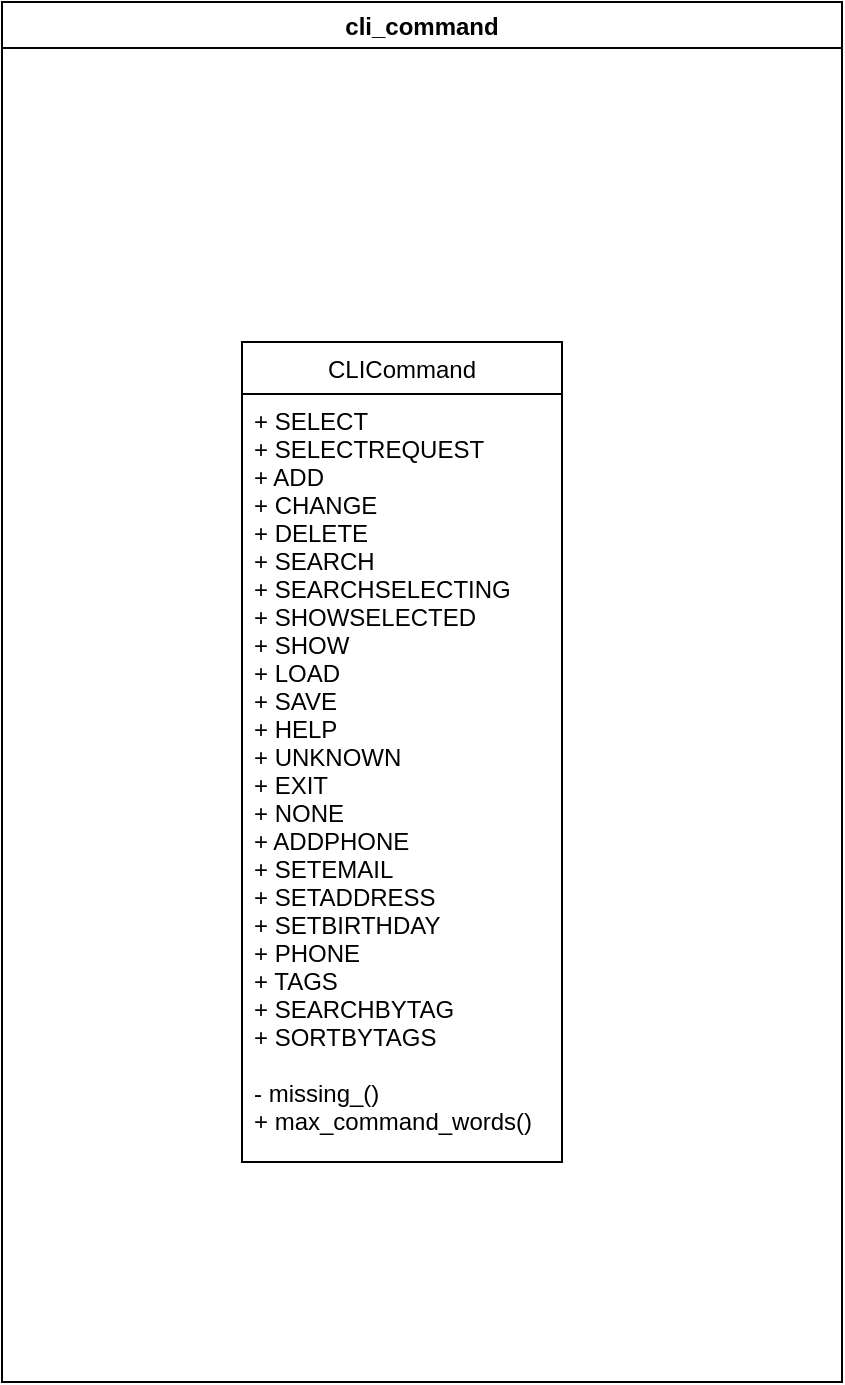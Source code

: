 <mxfile>
    <diagram id="T90BBoScZHubmJJpquBQ" name="Page-1">
        <mxGraphModel dx="601" dy="516" grid="1" gridSize="10" guides="1" tooltips="1" connect="1" arrows="1" fold="1" page="1" pageScale="1" pageWidth="827" pageHeight="1169" math="0" shadow="0">
            <root>
                <mxCell id="0"/>
                <mxCell id="1" parent="0"/>
                <mxCell id="3" value="CLICommand" style="swimlane;fontStyle=0;childLayout=stackLayout;horizontal=1;startSize=26;fillColor=none;horizontalStack=0;resizeParent=1;resizeParentMax=0;resizeLast=0;collapsible=1;marginBottom=0;" vertex="1" parent="1">
                    <mxGeometry x="240" y="210" width="160" height="410" as="geometry"/>
                </mxCell>
                <mxCell id="4" value="+ SELECT&#10;+ SELECTREQUEST&#10;+ ADD &#10;+ CHANGE&#10;+ DELETE&#10;+ SEARCH&#10;+ SEARCHSELECTING&#10;+ SHOWSELECTED&#10;+ SHOW&#10;+ LOAD&#10;+ SAVE&#10;+ HELP&#10;+ UNKNOWN&#10;+ EXIT&#10;+ NONE&#10;+ ADDPHONE&#10;+ SETEMAIL&#10;+ SETADDRESS&#10;+ SETBIRTHDAY&#10;+ PHONE&#10;+ TAGS&#10;+ SEARCHBYTAG&#10;+ SORTBYTAGS&#10;&#10;- missing_()&#10;+ max_command_words()" style="text;strokeColor=none;fillColor=none;align=left;verticalAlign=top;spacingLeft=4;spacingRight=4;overflow=hidden;rotatable=0;points=[[0,0.5],[1,0.5]];portConstraint=eastwest;" vertex="1" parent="3">
                    <mxGeometry y="26" width="160" height="384" as="geometry"/>
                </mxCell>
                <mxCell id="7" value="cli_command" style="swimlane;" vertex="1" parent="1">
                    <mxGeometry x="120" y="40" width="420" height="690" as="geometry"/>
                </mxCell>
            </root>
        </mxGraphModel>
    </diagram>
</mxfile>